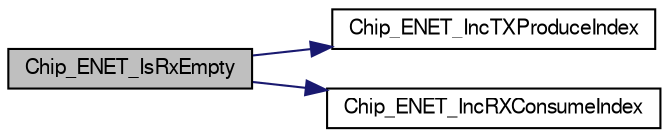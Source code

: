 digraph "Chip_ENET_IsRxEmpty"
{
  edge [fontname="FreeSans",fontsize="10",labelfontname="FreeSans",labelfontsize="10"];
  node [fontname="FreeSans",fontsize="10",shape=record];
  rankdir="LR";
  Node1 [label="Chip_ENET_IsRxEmpty",height=0.2,width=0.4,color="black", fillcolor="grey75", style="filled", fontcolor="black"];
  Node1 -> Node2 [color="midnightblue",fontsize="10",style="solid"];
  Node2 [label="Chip_ENET_IncTXProduceIndex",height=0.2,width=0.4,color="black", fillcolor="white", style="filled",URL="$group__ENET__17XX__40XX.html#ga9a1d6a9086bfbca3c856ad2b3b90546c",tooltip="Increase the current Tx Produce Descriptor Index. "];
  Node1 -> Node3 [color="midnightblue",fontsize="10",style="solid"];
  Node3 [label="Chip_ENET_IncRXConsumeIndex",height=0.2,width=0.4,color="black", fillcolor="white", style="filled",URL="$group__ENET__17XX__40XX.html#ga4246666fbc4e9be17c45e6837a0e5dca",tooltip="Increase the current Rx Consume Descriptor Index. "];
}
